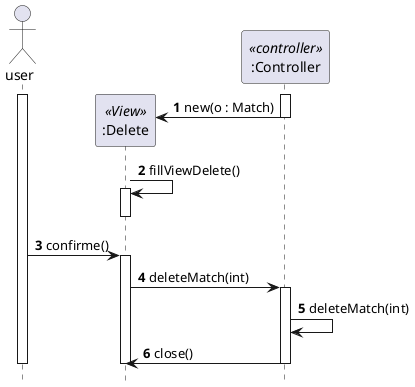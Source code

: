 @startuml SD_DELETE_MATCH
autonumber
hide footbox
skinparam shadowing false
actor user as u
participant ":Delete" as v <<View>>
participant ":Controller" as c <<controller>>
create v
activate u
activate c
c -> v :new(o : Match)
deactivate c
v -> v : fillViewDelete()
activate v
deactivate v
u -> v :confirme()

activate v
v -> c :deleteMatch(int)
activate c
c -> c :deleteMatch(int)
c -> v :close()
deactivate c
deactivate v
deactivate u
@enduml